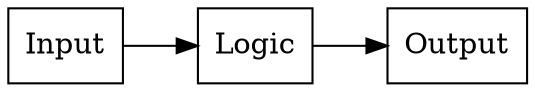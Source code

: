 digraph io {
    rankdir="LR";
    Input [shape=box];
    Logic [shape=box];
    Output [shape=box];
    Input -> Logic;
    Logic -> Output;
}
